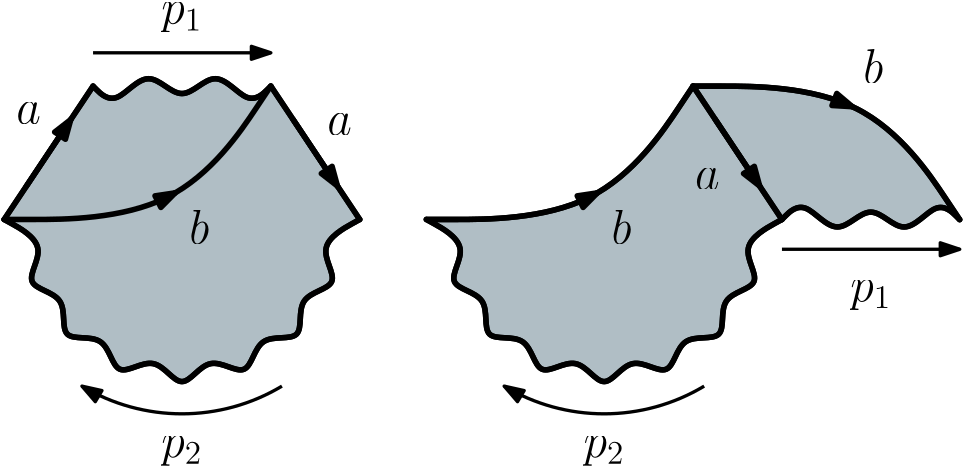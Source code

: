 <?xml version="1.0"?>
<!DOCTYPE ipe SYSTEM "ipe.dtd">
<ipe version="70218" creator="Ipe 7.2.28">
<info created="D:20140725150342" modified="D:20240327104433"/>
<ipestyle name="tungsteno">
<symbol name="arrow/arc(spx)">
<path stroke="sym-stroke" fill="sym-stroke" pen="sym-pen">
0 0 m
-1 0.333 l
-1 -0.333 l
h
</path>
</symbol>
<symbol name="arrow/farc(spx)">
<path stroke="sym-stroke" fill="white" pen="sym-pen">
0 0 m
-1 0.333 l
-1 -0.333 l
h
</path>
</symbol>
<symbol name="arrow/ptarc(spx)">
<path stroke="sym-stroke" fill="sym-stroke" pen="sym-pen">
0 0 m
-1 0.333 l
-0.8 0 l
-1 -0.333 l
h
</path>
</symbol>
<symbol name="arrow/fptarc(spx)">
<path stroke="sym-stroke" fill="white" pen="sym-pen">
0 0 m
-1 0.333 l
-0.8 0 l
-1 -0.333 l
h
</path>
</symbol>
<symbol name="mark/circle(sx)" transformations="translations">
<path fill="sym-stroke">
0.6 0 0 0.6 0 0 e
0.4 0 0 0.4 0 0 e
</path>
</symbol>
<symbol name="mark/disk(sx)" transformations="translations">
<path fill="sym-stroke">
0.6 0 0 0.6 0 0 e
</path>
</symbol>
<symbol name="mark/fdisk(sfx)" transformations="translations">
<group>
<path fill="sym-fill">
0.5 0 0 0.5 0 0 e
</path>
<path fill="sym-stroke" fillrule="eofill">
0.6 0 0 0.6 0 0 e
0.4 0 0 0.4 0 0 e
</path>
</group>
</symbol>
<symbol name="mark/box(sx)" transformations="translations">
<path fill="sym-stroke" fillrule="eofill">
-0.6 -0.6 m
0.6 -0.6 l
0.6 0.6 l
-0.6 0.6 l
h
-0.4 -0.4 m
0.4 -0.4 l
0.4 0.4 l
-0.4 0.4 l
h
</path>
</symbol>
<symbol name="mark/square(sx)" transformations="translations">
<path fill="sym-stroke">
-0.6 -0.6 m
0.6 -0.6 l
0.6 0.6 l
-0.6 0.6 l
h
</path>
</symbol>
<symbol name="mark/fsquare(sfx)" transformations="translations">
<group>
<path fill="sym-fill">
-0.5 -0.5 m
0.5 -0.5 l
0.5 0.5 l
-0.5 0.5 l
h
</path>
<path fill="sym-stroke" fillrule="eofill">
-0.6 -0.6 m
0.6 -0.6 l
0.6 0.6 l
-0.6 0.6 l
h
-0.4 -0.4 m
0.4 -0.4 l
0.4 0.4 l
-0.4 0.4 l
h
</path>
</group>
</symbol>
<symbol name="mark/cross(sx)" transformations="translations">
<group>
<path fill="sym-stroke">
-0.43 -0.57 m
0.57 0.43 l
0.43 0.57 l
-0.57 -0.43 l
h
</path>
<path fill="sym-stroke">
-0.43 0.57 m
0.57 -0.43 l
0.43 -0.57 l
-0.57 0.43 l
h
</path>
</group>
</symbol>
<symbol name="arrow/fnormal(spx)">
<path stroke="sym-stroke" fill="white" pen="sym-pen">
0 0 m
-1 0.333 l
-1 -0.333 l
h
</path>
</symbol>
<symbol name="arrow/pointed(spx)">
<path stroke="sym-stroke" fill="sym-stroke" pen="sym-pen">
0 0 m
-1 0.333 l
-0.8 0 l
-1 -0.333 l
h
</path>
</symbol>
<symbol name="arrow/fpointed(spx)">
<path stroke="sym-stroke" fill="white" pen="sym-pen">
0 0 m
-1 0.333 l
-0.8 0 l
-1 -0.333 l
h
</path>
</symbol>
<symbol name="arrow/linear(spx)">
<path stroke="sym-stroke" pen="sym-pen">
-1 0.333 m
0 0 l
-1 -0.333 l
</path>
</symbol>
<symbol name="arrow/fdouble(spx)">
<path stroke="sym-stroke" fill="white" pen="sym-pen">
0 0 m
-1 0.333 l
-1 -0.333 l
h
-1 0 m
-2 0.333 l
-2 -0.333 l
h
</path>
</symbol>
<symbol name="arrow/double(spx)">
<path stroke="sym-stroke" fill="sym-stroke" pen="sym-pen">
0 0 m
-1 0.333 l
-1 -0.333 l
h
-1 0 m
-2 0.333 l
-2 -0.333 l
h
</path>
</symbol>
<symbol name="arrow/mid-normal(spx)">
<path stroke="sym-stroke" fill="sym-stroke" pen="sym-pen">
0.5 0 m
-0.5 0.333 l
-0.5 -0.333 l
h
</path>
</symbol>
<symbol name="arrow/mid-fnormal(spx)">
<path stroke="sym-stroke" fill="white" pen="sym-pen">
0.5 0 m
-0.5 0.333 l
-0.5 -0.333 l
h
</path>
</symbol>
<symbol name="arrow/mid-pointed(spx)">
<path stroke="sym-stroke" fill="sym-stroke" pen="sym-pen">
0.5 0 m
-0.5 0.333 l
-0.3 0 l
-0.5 -0.333 l
h
</path>
</symbol>
<symbol name="arrow/mid-fpointed(spx)">
<path stroke="sym-stroke" fill="white" pen="sym-pen">
0.5 0 m
-0.5 0.333 l
-0.3 0 l
-0.5 -0.333 l
h
</path>
</symbol>
<symbol name="arrow/mid-double(spx)">
<path stroke="sym-stroke" fill="sym-stroke" pen="sym-pen">
1 0 m
0 0.333 l
0 -0.333 l
h
0 0 m
-1 0.333 l
-1 -0.333 l
h
</path>
</symbol>
<symbol name="arrow/mid-fdouble(spx)">
<path stroke="sym-stroke" fill="white" pen="sym-pen">
1 0 m
0 0.333 l
0 -0.333 l
h
0 0 m
-1 0.333 l
-1 -0.333 l
h
</path>
</symbol>
<anglesize name="22.5 deg" value="22.5"/>
<anglesize name="30 deg" value="30"/>
<anglesize name="45 deg" value="45"/>
<anglesize name="60 deg" value="60"/>
<anglesize name="90 deg" value="90"/>
<arrowsize name="large" value="10"/>
<arrowsize name="small" value="5"/>
<arrowsize name="tiny" value="3"/>
<color name="amber100" value="1 0.925 0.702"/>
<color name="amber200" value="1 0.878 0.51"/>
<color name="amber300" value="1 0.835 0.31"/>
<color name="amber400" value="1 0.792 0.157"/>
<color name="amber500" value="1 0.757 0.027"/>
<color name="amber600" value="1 0.702 0"/>
<color name="amber700" value="1 0.627 0"/>
<color name="amber800" value="1 0.561 0"/>
<color name="amber900" value="1 0.435 0"/>
<color name="blue100" value="0.733 0.871 0.984"/>
<color name="blue200" value="0.565 0.792 0.976"/>
<color name="blue300" value="0.392 0.71 0.965"/>
<color name="blue400" value="0.259 0.647 0.961"/>
<color name="blue500" value="0.129 0.588 0.953"/>
<color name="blue600" value="0.118 0.533 0.898"/>
<color name="blue700" value="0.098 0.463 0.824"/>
<color name="blue800" value="0.082 0.396 0.753"/>
<color name="blue900" value="0.051 0.278 0.631"/>
<color name="bluegray100" value="0.812 0.847 0.863"/>
<color name="bluegray200" value="0.69 0.745 0.773"/>
<color name="bluegray300" value="0.565 0.643 0.682"/>
<color name="bluegray400" value="0.471 0.565 0.612"/>
<color name="bluegray500" value="0.376 0.49 0.545"/>
<color name="bluegray600" value="0.329 0.431 0.478"/>
<color name="bluegray700" value="0.271 0.353 0.392"/>
<color name="bluegray800" value="0.216 0.278 0.31"/>
<color name="bluegray900" value="0.149 0.196 0.22"/>
<color name="brown100" value="0.843 0.8 0.784"/>
<color name="brown200" value="0.737 0.667 0.643"/>
<color name="brown300" value="0.631 0.533 0.498"/>
<color name="brown400" value="0.553 0.431 0.388"/>
<color name="brown500" value="0.475 0.333 0.282"/>
<color name="brown600" value="0.427 0.298 0.255"/>
<color name="brown700" value="0.365 0.251 0.216"/>
<color name="brown800" value="0.306 0.204 0.18"/>
<color name="brown900" value="0.243 0.153 0.137"/>
<color name="cyan100" value="0.698 0.922 0.949"/>
<color name="cyan200" value="0.502 0.871 0.918"/>
<color name="cyan300" value="0.302 0.816 0.882"/>
<color name="cyan400" value="0.149 0.776 0.855"/>
<color name="cyan500" value="0 0.737 0.831"/>
<color name="cyan600" value="0 0.675 0.757"/>
<color name="cyan700" value="0 0.592 0.655"/>
<color name="cyan800" value="0 0.514 0.561"/>
<color name="cyan900" value="0 0.376 0.392"/>
<color name="deeporange100" value="1 0.8 0.737"/>
<color name="deeporange200" value="1 0.671 0.569"/>
<color name="deeporange300" value="1 0.541 0.396"/>
<color name="deeporange400" value="1 0.439 0.263"/>
<color name="deeporange500" value="1 0.341 0.133"/>
<color name="deeporange600" value="0.957 0.318 0.118"/>
<color name="deeporange700" value="0.902 0.29 0.098"/>
<color name="deeporange800" value="0.847 0.263 0.082"/>
<color name="deeporange900" value="0.749 0.212 0.047"/>
<color name="deeppurple100" value="0.82 0.769 0.914"/>
<color name="deeppurple200" value="0.702 0.616 0.859"/>
<color name="deeppurple300" value="0.584 0.459 0.804"/>
<color name="deeppurple400" value="0.494 0.341 0.761"/>
<color name="deeppurple500" value="0.404 0.227 0.718"/>
<color name="deeppurple600" value="0.369 0.208 0.694"/>
<color name="deeppurple700" value="0.318 0.176 0.659"/>
<color name="deeppurple800" value="0.271 0.153 0.627"/>
<color name="deeppurple900" value="0.192 0.106 0.573"/>
<color name="gray100" value="0.961"/>
<color name="gray200" value="0.933"/>
<color name="gray300" value="0.878"/>
<color name="gray400" value="0.741"/>
<color name="gray500" value="0.62"/>
<color name="gray600" value="0.459"/>
<color name="gray700" value="0.38"/>
<color name="gray800" value="0.259"/>
<color name="gray900" value="0.129"/>
<color name="green100" value="0.784 0.902 0.788"/>
<color name="green200" value="0.647 0.839 0.655"/>
<color name="green300" value="0.506 0.78 0.518"/>
<color name="green400" value="0.4 0.733 0.416"/>
<color name="green500" value="0.298 0.686 0.314"/>
<color name="green600" value="0.263 0.627 0.278"/>
<color name="green700" value="0.22 0.557 0.235"/>
<color name="green800" value="0.18 0.49 0.196"/>
<color name="green900" value="0.106 0.369 0.125"/>
<color name="indigo100" value="0.773 0.792 0.914"/>
<color name="indigo200" value="0.624 0.659 0.855"/>
<color name="indigo300" value="0.475 0.525 0.796"/>
<color name="indigo400" value="0.361 0.42 0.753"/>
<color name="indigo500" value="0.247 0.318 0.71"/>
<color name="indigo600" value="0.224 0.286 0.671"/>
<color name="indigo700" value="0.188 0.247 0.624"/>
<color name="indigo800" value="0.157 0.208 0.576"/>
<color name="indigo900" value="0.102 0.137 0.494"/>
<color name="lightblue100" value="0.702 0.898 0.988"/>
<color name="lightblue200" value="0.506 0.831 0.98"/>
<color name="lightblue300" value="0.31 0.765 0.969"/>
<color name="lightblue400" value="0.161 0.714 0.965"/>
<color name="lightblue500" value="0.012 0.663 0.957"/>
<color name="lightblue600" value="0.012 0.608 0.898"/>
<color name="lightblue700" value="0.008 0.533 0.82"/>
<color name="lightblue800" value="0.008 0.467 0.741"/>
<color name="lightblue900" value="0.004 0.341 0.608"/>
<color name="lightgreen100" value="0.863 0.929 0.784"/>
<color name="lightgreen200" value="0.773 0.882 0.647"/>
<color name="lightgreen300" value="0.682 0.835 0.506"/>
<color name="lightgreen400" value="0.612 0.8 0.396"/>
<color name="lightgreen500" value="0.545 0.765 0.29"/>
<color name="lightgreen600" value="0.486 0.702 0.259"/>
<color name="lightgreen700" value="0.408 0.624 0.22"/>
<color name="lightgreen800" value="0.333 0.545 0.184"/>
<color name="lightgreen900" value="0.2 0.412 0.118"/>
<color name="lime100" value="0.941 0.957 0.765"/>
<color name="lime200" value="0.902 0.933 0.612"/>
<color name="lime300" value="0.863 0.906 0.459"/>
<color name="lime400" value="0.831 0.882 0.341"/>
<color name="lime500" value="0.804 0.863 0.224"/>
<color name="lime600" value="0.753 0.792 0.2"/>
<color name="lime700" value="0.686 0.706 0.169"/>
<color name="lime800" value="0.62 0.616 0.141"/>
<color name="lime900" value="0.51 0.467 0.09"/>
<color name="orange100" value="1 0.878 0.698"/>
<color name="orange200" value="1 0.8 0.502"/>
<color name="orange300" value="1 0.718 0.302"/>
<color name="orange400" value="1 0.655 0.149"/>
<color name="orange500" value="1 0.596 0"/>
<color name="orange600" value="0.984 0.549 0"/>
<color name="orange700" value="0.961 0.486 0"/>
<color name="orange800" value="0.937 0.424 0"/>
<color name="orange900" value="0.902 0.318 0"/>
<color name="pink100" value="0.973 0.733 0.816"/>
<color name="pink200" value="0.957 0.561 0.694"/>
<color name="pink300" value="0.941 0.384 0.573"/>
<color name="pink400" value="0.925 0.251 0.478"/>
<color name="pink500" value="0.914 0.118 0.388"/>
<color name="pink600" value="0.847 0.106 0.376"/>
<color name="pink700" value="0.761 0.094 0.357"/>
<color name="pink800" value="0.678 0.078 0.341"/>
<color name="pink900" value="0.533 0.055 0.31"/>
<color name="purple100" value="0.882 0.745 0.906"/>
<color name="purple200" value="0.808 0.576 0.847"/>
<color name="purple300" value="0.729 0.408 0.784"/>
<color name="purple400" value="0.671 0.278 0.737"/>
<color name="purple500" value="0.612 0.153 0.69"/>
<color name="purple600" value="0.557 0.141 0.667"/>
<color name="purple700" value="0.482 0.122 0.635"/>
<color name="purple800" value="0.416 0.106 0.604"/>
<color name="purple900" value="0.29 0.078 0.549"/>
<color name="red100" value="1 0.804 0.824"/>
<color name="red200" value="0.937 0.604 0.604"/>
<color name="red300" value="0.898 0.451 0.451"/>
<color name="red400" value="0.937 0.325 0.314"/>
<color name="red500" value="0.957 0.263 0.212"/>
<color name="red600" value="0.898 0.224 0.208"/>
<color name="red700" value="0.827 0.184 0.184"/>
<color name="red800" value="0.776 0.157 0.157"/>
<color name="red900" value="0.718 0.11 0.11"/>
<color name="teal100" value="0.698 0.875 0.859"/>
<color name="teal200" value="0.502 0.796 0.769"/>
<color name="teal300" value="0.302 0.714 0.675"/>
<color name="teal400" value="0.149 0.651 0.604"/>
<color name="teal500" value="0 0.588 0.533"/>
<color name="teal600" value="0 0.537 0.482"/>
<color name="teal700" value="0 0.475 0.42"/>
<color name="teal800" value="0 0.412 0.361"/>
<color name="teal900" value="0 0.302 0.251"/>
<color name="yellow100" value="1 0.976 0.769"/>
<color name="yellow200" value="1 0.961 0.616"/>
<color name="yellow300" value="1 0.945 0.463"/>
<color name="yellow400" value="1 0.933 0.345"/>
<color name="yellow500" value="1 0.922 0.231"/>
<color name="yellow600" value="0.992 0.847 0.208"/>
<color name="yellow700" value="0.984 0.753 0.176"/>
<color name="yellow800" value="0.976 0.659 0.145"/>
<color name="yellow900" value="0.961 0.498 0.09"/>
<dashstyle name="dash dot dotted" value="[4 2 1 2 1 2] 0"/>
<dashstyle name="dash dotted" value="[4 2 1 2] 0"/>
<dashstyle name="dashed" value="[4] 0"/>
<dashstyle name="dotted" value="[1 3] 0"/>
<dashstyle name="large dashed" value="[12] 0"/>
<dashstyle name="large dotted" value="[2 4] 0"/>
<dashstyle name="medium dashed" value="[8] 0"/>
<gridsize name="10 pts (~3.5 mm)" value="10"/>
<gridsize name="14 pts (~5 mm)" value="14"/>
<gridsize name="16 pts (~6 mm)" value="16"/>
<gridsize name="20 pts (~7 mm)" value="20"/>
<gridsize name="28 pts (~10 mm)" value="28"/>
<gridsize name="32 pts (~12 mm)" value="32"/>
<gridsize name="4 pts" value="4"/>
<gridsize name="56 pts (~20 mm)" value="56"/>
<gridsize name="8 pts (~3 mm)" value="8"/>
<opacity name="10%" value="0.1"/>
<opacity name="20%" value="0.2"/>
<opacity name="30%" value="0.3"/>
<opacity name="40%" value="0.4"/>
<opacity name="50%" value="0.5"/>
<opacity name="60%" value="0.6"/>
<opacity name="70%" value="0.7"/>
<opacity name="80%" value="0.8"/>
<opacity name="90%" value="0.9"/>
<pen name="fat" value="1.2"/>
<pen name="heavier" value="0.8"/>
<pen name="ultrafat" value="2"/>
<symbolsize name="large" value="5"/>
<symbolsize name="small" value="2"/>
<symbolsize name="tiny" value="1.1"/>
<textsize name="Huge" value="\Huge"/>
<textsize name="LARGE" value="\LARGE"/>
<textsize name="Large" value="\Large"/>
<textsize name="footnote" value="\footnotesize"/>
<textsize name="huge" value="\huge"/>
<textsize name="large" value="\large"/>
<textsize name="script" value="\scriptsize"/>
<textsize name="small" value="\small"/>
<textsize name="tiny" value="\tiny"/>
<textstyle name="center" begin="\begin{center}" end="\end{center}"/>
<textstyle name="item" begin="\begin{itemize}\item{}" end="\end{itemize}"/>
<textstyle name="itemize" begin="\begin{itemize}" end="\end{itemize}"/>
<tiling name="falling" angle="-60" step="4" width="1"/>
<tiling name="rising" angle="30" step="4" width="1"/>
</ipestyle>
<page>
<layer name="alpha"/>
<view layers="alpha" active="alpha"/>
<path layer="alpha" stroke="black" fill="bluegray200" pen="ultrafat" cap="1">
64 624
64 624
64 624
72 616
84 632
96 616
108 632
120 616
128 624
128 624
128 624
160 576
160 576
160 576
143.078 566.636
155.128 551.508
135.911 549.333
141.255 530.745
122.667 536.089
120.492 516.872
105.364 528.922
96 512
86.6357 528.922
71.5083 516.872
69.3326 536.089
50.7452 530.745
56.0895 549.333
36.8717 551.508
48.9223 566.636
32 576
32 576
32 576 u
</path>
<text matrix="1 0 0 1 -251.678 -1.4032" transformations="translations" pos="400 608" stroke="black" type="label" width="8.849" height="7.412" depth="0" valign="baseline" size="LARGE" style="math">a</text>
<path stroke="black" pen="ultrafat" cap="1">
32 576 m
48.9223 566.636
36.8717 551.508
56.0895 549.333
50.7452 530.745
69.3326 536.089
71.5083 516.872
86.6357 528.922
96 512
105.364 528.922
120.492 516.872
122.667 536.089
141.255 530.745
135.911 549.333
155.128 551.508
143.078 566.636
160 576 s
</path>
<path stroke="black" pen="ultrafat" cap="1">
64 624 m
32 576 l
</path>
<path stroke="black" pen="ultrafat" cap="1">
128 624 m
160 576 l
</path>
<text matrix="1 0 0 1 -363.678 2.5968" transformations="translations" pos="400 608" stroke="black" type="label" width="8.849" height="7.412" depth="0" valign="baseline" size="LARGE" style="math">a</text>
<path stroke="black" pen="ultrafat" cap="1" arrow="normal/normal">
40 588 m
56 612 l
</path>
<path stroke="black" pen="ultrafat" cap="1" arrow="normal/normal">
136 612 m
152 588 l
</path>
<path stroke="black" pen="ultrafat" cap="1">
64 624 m
72 616
84 632
96 616
108 632
120 616
128 624 s
</path>
<path stroke="black" pen="ultrafat" cap="1">
32 576 m
96 576
128 624 s
</path>
<path stroke="black" fill="bluegray200" pen="ultrafat" cap="1">
248 576
280 624
280 624
280 624
344 623.968
375.976 575.952
375.976 575.952
375.976 575.952
367.98 583.956
355.972 567.962
343.98 583.968
331.972 567.974
319.98 583.98
312 576
312 576
312 576
295.078 566.636
307.128 551.508
287.911 549.333
293.255 530.745
274.667 536.089
272.492 516.872
257.364 528.922
248 512
238.636 528.922
223.508 516.872
221.333 536.089
202.745 530.745
208.089 549.333
188.872 551.508
200.922 566.636
184 576
184 576
184 576 u
</path>
<text matrix="1 0 0 1 -119.286 -21.0112" transformations="translations" pos="400 608" stroke="black" type="label" width="8.849" height="7.412" depth="0" valign="baseline" size="LARGE" style="math">a</text>
<path matrix="1 0 0 1 152 0" stroke="black" pen="ultrafat" cap="1">
32 576 m
48.9223 566.636
36.8717 551.508
56.0895 549.333
50.7452 530.745
69.3326 536.089
71.5083 516.872
86.6357 528.922
96 512
105.364 528.922
120.492 516.872
122.667 536.089
141.255 530.745
135.911 549.333
155.128 551.508
143.078 566.636
160 576 s
</path>
<path matrix="1 0 0 1 152 0" stroke="black" pen="ultrafat" cap="1">
128 624 m
160 576 l
</path>
<path stroke="black" pen="ultrafat" cap="1" arrow="normal/normal">
288 612 m
304 588 l
</path>
<path matrix="1 0 0 1 152 0" stroke="black" pen="ultrafat" cap="1">
32 576 m
96 576
128 624 s
</path>
<path matrix="1 -0.00049795 -0.00049795 -1 248.287 1200.02" stroke="black" pen="ultrafat" cap="1">
64 624 m
32 576 l
</path>
<path matrix="1 -0.00049795 -0.00049795 -1 248.287 1200.02" stroke="black" pen="ultrafat" cap="1">
64 624 m
72 616
84 632
96 616
108 632
120 616
128 624 s
</path>
<path matrix="1 -0.00049795 -0.00049795 -1 248.287 1200.02" stroke="black" pen="ultrafat" cap="1">
32 576 m
96 576
128 624 s
</path>
<path stroke="black" pen="ultrafat" arrow="normal/normal">
88.2573 582.872 m
93.6035 585.589 l
</path>
<path matrix="1 0 0 1 152 0" stroke="black" pen="ultrafat" arrow="normal/normal">
88.2573 582.872 m
93.6035 585.589 l
</path>
<path matrix="0.379437 0.925218 0.925218 -0.379437 -371.31 553.888" stroke="black" pen="ultrafat" arrow="normal/normal">
326.863 625.544 m
326.917 631.901 l
</path>
<text matrix="1 0 0 1 -301.368 -40.6964" transformations="translations" pos="400 608" stroke="black" type="label" width="7.167" height="11.955" depth="0" valign="baseline" size="LARGE" style="math">b</text>
<text matrix="1 0 0 1 -149.368 -40.6964" transformations="translations" pos="400 608" stroke="black" type="label" width="7.167" height="11.955" depth="0" valign="baseline" size="LARGE" style="math">b</text>
<text matrix="1 0 0 1 -58.7691 17.1436" transformations="translations" pos="400 608" stroke="black" type="label" width="7.167" height="11.955" depth="0" valign="baseline" size="LARGE" style="math">b</text>
<path stroke="black" pen="fat" arrow="normal/normal">
132 516 m
69.9714 0 0 -69.9714 96 576 60 516 a
</path>
<text matrix="1 0 0 1 -311.406 -117.403" transformations="translations" pos="400 608" stroke="black" type="label" width="14.811" height="7.41" depth="3.35" valign="baseline" size="LARGE" style="math">p_2</text>
<path stroke="black" pen="fat" arrow="normal/normal">
284 516 m
69.9714 0 0 -69.9714 248 576 212 516 a
</path>
<text matrix="1 0 0 1 -159.406 -117.403" transformations="translations" pos="400 608" stroke="black" type="label" width="14.811" height="7.41" depth="3.35" valign="baseline" size="LARGE" style="math">p_2</text>
<path stroke="black" pen="fat" arrow="normal/normal">
64 636 m
128 636 l
</path>
<text matrix="1 0 0 1 -311.406 38.5968" transformations="translations" pos="400 608" stroke="black" type="label" width="14.811" height="7.41" depth="3.35" valign="baseline" size="LARGE" style="math">p_1</text>
<path matrix="-1 0 0 -1 440 1201.27" stroke="black" pen="fat" rarrow="normal/normal">
64 636 m
128 636 l
</path>
<text matrix="-1 0 0 -1 736.595 1154.67" transformations="translations" pos="400 608" stroke="black" type="label" width="14.811" height="7.41" depth="3.35" valign="baseline" size="LARGE" style="math">p_1</text>
</page>
</ipe>
